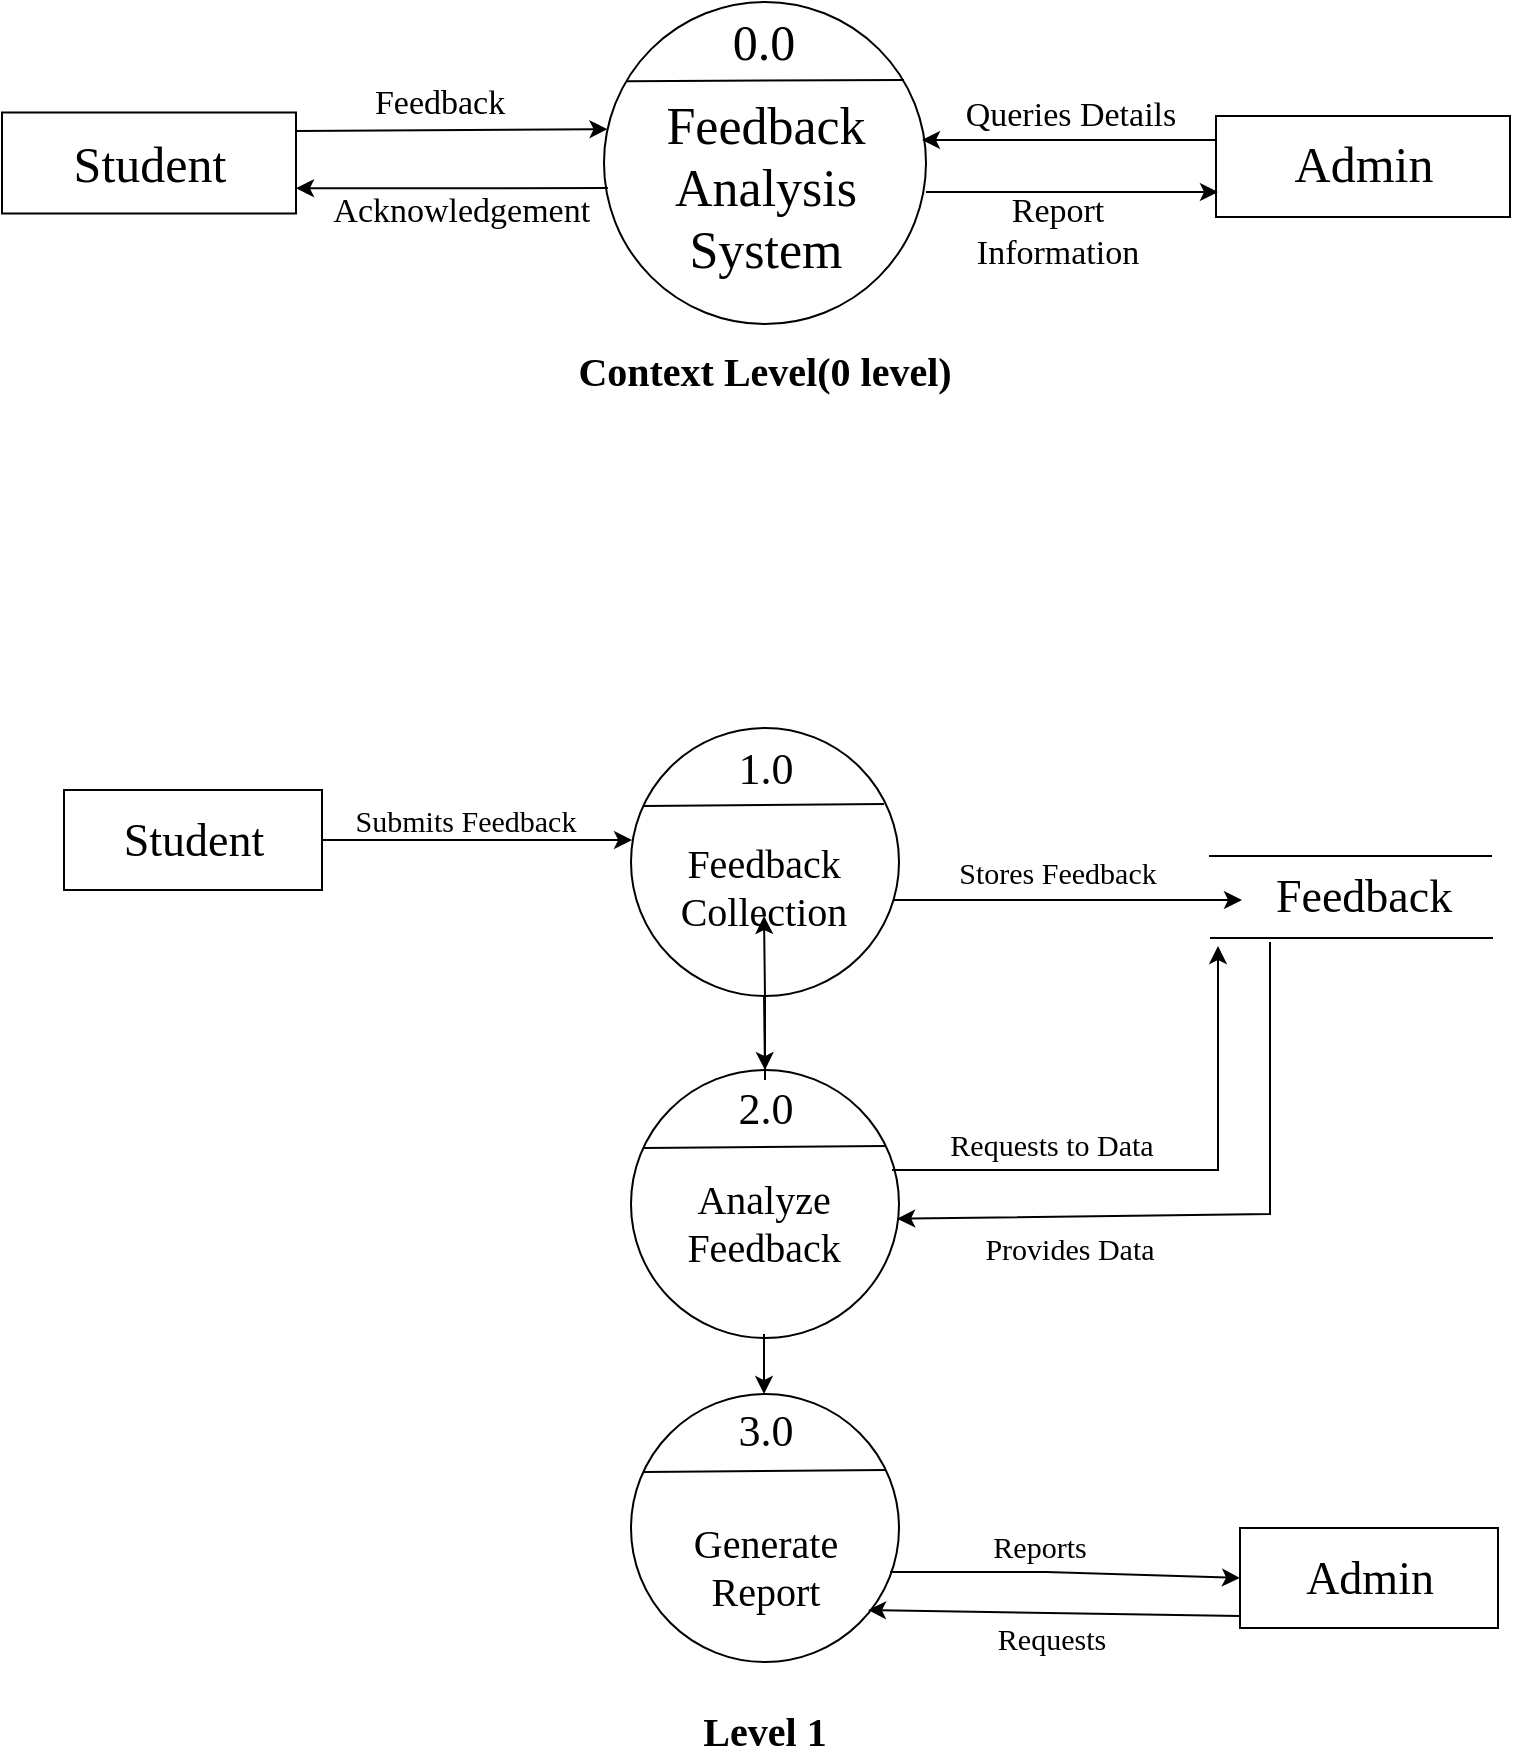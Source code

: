 <mxfile version="28.2.5">
  <diagram name="Page-1" id="hF-xulsBcM0jOpxeOG-p">
    <mxGraphModel dx="1042" dy="562" grid="0" gridSize="10" guides="1" tooltips="1" connect="1" arrows="1" fold="1" page="1" pageScale="1" pageWidth="850" pageHeight="1100" background="light-dark(#FFFFFF,#FFFFFF)" math="0" shadow="0">
      <root>
        <mxCell id="0" />
        <mxCell id="1" parent="0" />
        <mxCell id="P0yIx7zQ55TWrJxZz3uX-7" value="" style="rounded=0;whiteSpace=wrap;html=1;fillColor=light-dark(#FFFFFF,#FFCE9F);strokeColor=light-dark(#000000,#FFB570);align=center;" vertex="1" parent="1">
          <mxGeometry x="651" y="124" width="147" height="50.5" as="geometry" />
        </mxCell>
        <mxCell id="P0yIx7zQ55TWrJxZz3uX-1" value="" style="ellipse;whiteSpace=wrap;html=1;aspect=fixed;strokeColor=light-dark(#000000, #1b1d1e);fillColor=light-dark(#FFFFFF,#FFFFFF);" vertex="1" parent="1">
          <mxGeometry x="345" y="67" width="161" height="161" as="geometry" />
        </mxCell>
        <mxCell id="P0yIx7zQ55TWrJxZz3uX-2" value="" style="rounded=0;whiteSpace=wrap;html=1;fillColor=light-dark(#FFFFFF,#FFCE9F);strokeColor=light-dark(#000000,#FFB570);align=center;" vertex="1" parent="1">
          <mxGeometry x="44" y="122.25" width="147" height="50.5" as="geometry" />
        </mxCell>
        <mxCell id="P0yIx7zQ55TWrJxZz3uX-4" value="Student" style="text;html=1;align=center;verticalAlign=middle;whiteSpace=wrap;rounded=0;fontColor=light-dark(#000000,#000000);fontSize=25;fontFamily=Times New Roman;" vertex="1" parent="1">
          <mxGeometry x="87.5" y="132.5" width="60" height="30" as="geometry" />
        </mxCell>
        <mxCell id="P0yIx7zQ55TWrJxZz3uX-8" value="Admin" style="text;html=1;align=center;verticalAlign=middle;whiteSpace=wrap;rounded=0;fontColor=light-dark(#000000,#000000);fontSize=25;fontFamily=Times New Roman;" vertex="1" parent="1">
          <mxGeometry x="694.5" y="132.5" width="60" height="30" as="geometry" />
        </mxCell>
        <mxCell id="P0yIx7zQ55TWrJxZz3uX-9" value="" style="endArrow=none;html=1;rounded=0;strokeColor=light-dark(#000000,#000000);entryX=0.925;entryY=0.251;entryDx=0;entryDy=0;entryPerimeter=0;" edge="1" parent="1">
          <mxGeometry width="50" height="50" relative="1" as="geometry">
            <mxPoint x="356.04" y="106.59" as="sourcePoint" />
            <mxPoint x="494.965" y="106.001" as="targetPoint" />
            <Array as="points" />
          </mxGeometry>
        </mxCell>
        <mxCell id="P0yIx7zQ55TWrJxZz3uX-10" value="0.0" style="text;html=1;align=center;verticalAlign=middle;whiteSpace=wrap;rounded=0;fillColor=none;fontColor=light-dark(#000000,#000000);fontSize=25;fontFamily=Times New Roman;" vertex="1" parent="1">
          <mxGeometry x="395" y="72" width="60" height="30" as="geometry" />
        </mxCell>
        <mxCell id="P0yIx7zQ55TWrJxZz3uX-11" value="Feedback&lt;div&gt;Analysis&lt;/div&gt;&lt;div&gt;System&lt;/div&gt;" style="text;html=1;align=center;verticalAlign=middle;whiteSpace=wrap;rounded=0;fontColor=light-dark(#000000,#000000);fontFamily=Times New Roman;fontSize=26;" vertex="1" parent="1">
          <mxGeometry x="395.5" y="144.5" width="60" height="30" as="geometry" />
        </mxCell>
        <mxCell id="P0yIx7zQ55TWrJxZz3uX-13" value="" style="endArrow=classic;html=1;rounded=0;fontColor=light-dark(#000000,#000000);labelBackgroundColor=none;labelBorderColor=light-dark(#000000,#000000);strokeColor=light-dark(#000000,#000000);exitX=1;exitY=0.5;exitDx=0;exitDy=0;entryX=0.011;entryY=0.395;entryDx=0;entryDy=0;entryPerimeter=0;" edge="1" parent="1" target="P0yIx7zQ55TWrJxZz3uX-1">
          <mxGeometry width="50" height="50" relative="1" as="geometry">
            <mxPoint x="191" y="131.5" as="sourcePoint" />
            <mxPoint x="345" y="132" as="targetPoint" />
            <Array as="points" />
          </mxGeometry>
        </mxCell>
        <mxCell id="P0yIx7zQ55TWrJxZz3uX-15" value="" style="endArrow=classic;html=1;rounded=0;fontColor=light-dark(#000000,#000000);labelBackgroundColor=none;labelBorderColor=light-dark(#000000,#000000);strokeColor=light-dark(#000000,#000000);entryX=1;entryY=0.75;entryDx=0;entryDy=0;exitX=0.012;exitY=0.578;exitDx=0;exitDy=0;exitPerimeter=0;" edge="1" parent="1" source="P0yIx7zQ55TWrJxZz3uX-1" target="P0yIx7zQ55TWrJxZz3uX-2">
          <mxGeometry width="50" height="50" relative="1" as="geometry">
            <mxPoint x="343" y="159" as="sourcePoint" />
            <mxPoint x="191" y="160" as="targetPoint" />
            <Array as="points" />
          </mxGeometry>
        </mxCell>
        <mxCell id="P0yIx7zQ55TWrJxZz3uX-16" value="" style="endArrow=classic;html=1;rounded=0;fontColor=light-dark(#000000,#000000);labelBackgroundColor=none;labelBorderColor=light-dark(#000000,#000000);strokeColor=light-dark(#000000,#000000);" edge="1" parent="1">
          <mxGeometry width="50" height="50" relative="1" as="geometry">
            <mxPoint x="506" y="162" as="sourcePoint" />
            <mxPoint x="652" y="162" as="targetPoint" />
            <Array as="points" />
          </mxGeometry>
        </mxCell>
        <mxCell id="P0yIx7zQ55TWrJxZz3uX-17" value="" style="endArrow=classic;html=1;rounded=0;fontColor=light-dark(#000000,#000000);labelBackgroundColor=none;labelBorderColor=light-dark(#000000,#000000);strokeColor=light-dark(#000000,#000000);exitX=0.012;exitY=0.578;exitDx=0;exitDy=0;exitPerimeter=0;" edge="1" parent="1">
          <mxGeometry width="50" height="50" relative="1" as="geometry">
            <mxPoint x="651" y="136" as="sourcePoint" />
            <mxPoint x="504" y="136" as="targetPoint" />
            <Array as="points" />
          </mxGeometry>
        </mxCell>
        <mxCell id="P0yIx7zQ55TWrJxZz3uX-18" value="&lt;font style=&quot;color: light-dark(rgb(0, 0, 0), rgb(0, 0, 0));&quot;&gt;Feedback&lt;/font&gt;" style="text;html=1;align=center;verticalAlign=middle;whiteSpace=wrap;rounded=0;fontColor=light-dark(#000000,#000000);fontFamily=Times New Roman;fontSize=17;" vertex="1" parent="1">
          <mxGeometry x="233" y="102.5" width="60" height="30" as="geometry" />
        </mxCell>
        <mxCell id="P0yIx7zQ55TWrJxZz3uX-19" value="&lt;font style=&quot;color: light-dark(rgb(0, 0, 0), rgb(0, 0, 0));&quot;&gt;Acknowledgement&amp;nbsp;&lt;/font&gt;" style="text;html=1;align=center;verticalAlign=middle;whiteSpace=wrap;rounded=0;fontColor=light-dark(#000000,#000000);fontFamily=Times New Roman;fontSize=17;" vertex="1" parent="1">
          <mxGeometry x="246" y="157" width="60" height="30" as="geometry" />
        </mxCell>
        <mxCell id="P0yIx7zQ55TWrJxZz3uX-21" value="&lt;font style=&quot;color: light-dark(rgb(0, 0, 0), rgb(0, 0, 0));&quot;&gt;Queries Details&lt;/font&gt;" style="text;html=1;align=center;verticalAlign=middle;whiteSpace=wrap;rounded=0;fontColor=light-dark(#000000,#000000);fontFamily=Times New Roman;fontSize=17;" vertex="1" parent="1">
          <mxGeometry x="519" y="109" width="119" height="30" as="geometry" />
        </mxCell>
        <mxCell id="P0yIx7zQ55TWrJxZz3uX-22" value="Report Information" style="text;html=1;align=center;verticalAlign=middle;whiteSpace=wrap;rounded=0;fontColor=light-dark(#000000,#000000);fontFamily=Times New Roman;fontSize=17;" vertex="1" parent="1">
          <mxGeometry x="542" y="167" width="60" height="30" as="geometry" />
        </mxCell>
        <mxCell id="P0yIx7zQ55TWrJxZz3uX-23" value="Context Level(0 level)" style="text;html=1;align=center;verticalAlign=middle;whiteSpace=wrap;rounded=0;fontColor=light-dark(#000000,#000000);fontFamily=Garamond;fontSize=20;fontStyle=1" vertex="1" parent="1">
          <mxGeometry x="308.25" y="236" width="234.5" height="30" as="geometry" />
        </mxCell>
        <mxCell id="P0yIx7zQ55TWrJxZz3uX-24" value="" style="ellipse;whiteSpace=wrap;html=1;aspect=fixed;fillColor=light-dark(#FFFFFF,#FFFFFF);fontColor=light-dark(#000000,#000000);strokeColor=light-dark(#000000,#000000);" vertex="1" parent="1">
          <mxGeometry x="358.5" y="430" width="134" height="134" as="geometry" />
        </mxCell>
        <mxCell id="P0yIx7zQ55TWrJxZz3uX-25" value="" style="endArrow=none;html=1;rounded=0;strokeColor=light-dark(#000000,#000000);exitX=0.044;exitY=0.291;exitDx=0;exitDy=0;exitPerimeter=0;" edge="1" parent="1" source="P0yIx7zQ55TWrJxZz3uX-24">
          <mxGeometry width="50" height="50" relative="1" as="geometry">
            <mxPoint x="375" y="468" as="sourcePoint" />
            <mxPoint x="485" y="468" as="targetPoint" />
          </mxGeometry>
        </mxCell>
        <mxCell id="P0yIx7zQ55TWrJxZz3uX-26" value="" style="ellipse;whiteSpace=wrap;html=1;aspect=fixed;fillColor=light-dark(#FFFFFF,#FFFFFF);fontColor=light-dark(#000000,#000000);strokeColor=light-dark(#000000,#000000);" vertex="1" parent="1">
          <mxGeometry x="358.5" y="601" width="134" height="134" as="geometry" />
        </mxCell>
        <mxCell id="P0yIx7zQ55TWrJxZz3uX-27" value="" style="ellipse;whiteSpace=wrap;html=1;aspect=fixed;fillColor=light-dark(#FFFFFF,#FFFFFF);fontColor=light-dark(#000000,#000000);strokeColor=light-dark(#000000,#000000);" vertex="1" parent="1">
          <mxGeometry x="358.5" y="763" width="134" height="134" as="geometry" />
        </mxCell>
        <mxCell id="P0yIx7zQ55TWrJxZz3uX-28" value="" style="endArrow=none;html=1;rounded=0;strokeColor=light-dark(#000000,#000000);exitX=0.044;exitY=0.291;exitDx=0;exitDy=0;exitPerimeter=0;" edge="1" parent="1">
          <mxGeometry width="50" height="50" relative="1" as="geometry">
            <mxPoint x="365" y="640" as="sourcePoint" />
            <mxPoint x="486" y="639" as="targetPoint" />
          </mxGeometry>
        </mxCell>
        <mxCell id="P0yIx7zQ55TWrJxZz3uX-29" value="" style="endArrow=none;html=1;rounded=0;strokeColor=light-dark(#000000,#000000);exitX=0.044;exitY=0.291;exitDx=0;exitDy=0;exitPerimeter=0;" edge="1" parent="1">
          <mxGeometry width="50" height="50" relative="1" as="geometry">
            <mxPoint x="365" y="802" as="sourcePoint" />
            <mxPoint x="486" y="801" as="targetPoint" />
          </mxGeometry>
        </mxCell>
        <mxCell id="P0yIx7zQ55TWrJxZz3uX-30" value="" style="rounded=0;whiteSpace=wrap;html=1;strokeColor=light-dark(#000000,#FFB570);fillColor=light-dark(#FFFFFF,#FFCE9F);" vertex="1" parent="1">
          <mxGeometry x="75" y="461" width="129" height="50" as="geometry" />
        </mxCell>
        <mxCell id="P0yIx7zQ55TWrJxZz3uX-31" value="" style="rounded=0;whiteSpace=wrap;html=1;strokeColor=light-dark(#000000,#FFB570);fillColor=light-dark(#FFFFFF,#FFCE9F);" vertex="1" parent="1">
          <mxGeometry x="663" y="830" width="129" height="50" as="geometry" />
        </mxCell>
        <mxCell id="P0yIx7zQ55TWrJxZz3uX-32" value="1.0" style="text;html=1;align=center;verticalAlign=middle;whiteSpace=wrap;rounded=0;fillColor=none;fontColor=light-dark(#000000,#000000);fontSize=22;fontFamily=Times New Roman;" vertex="1" parent="1">
          <mxGeometry x="395.5" y="436" width="60" height="30" as="geometry" />
        </mxCell>
        <mxCell id="P0yIx7zQ55TWrJxZz3uX-50" value="" style="edgeStyle=orthogonalEdgeStyle;rounded=0;orthogonalLoop=1;jettySize=auto;html=1;" edge="1" parent="1" source="P0yIx7zQ55TWrJxZz3uX-33" target="P0yIx7zQ55TWrJxZz3uX-35">
          <mxGeometry relative="1" as="geometry" />
        </mxCell>
        <mxCell id="P0yIx7zQ55TWrJxZz3uX-33" value="2.0" style="text;html=1;align=center;verticalAlign=middle;whiteSpace=wrap;rounded=0;fillColor=none;fontColor=light-dark(#000000,#000000);fontSize=22;fontFamily=Times New Roman;" vertex="1" parent="1">
          <mxGeometry x="395.5" y="606" width="60" height="30" as="geometry" />
        </mxCell>
        <mxCell id="P0yIx7zQ55TWrJxZz3uX-34" value="3.0" style="text;html=1;align=center;verticalAlign=middle;whiteSpace=wrap;rounded=0;fillColor=none;fontColor=light-dark(#000000,#000000);fontSize=22;fontFamily=Times New Roman;" vertex="1" parent="1">
          <mxGeometry x="395.5" y="767" width="60" height="30" as="geometry" />
        </mxCell>
        <mxCell id="P0yIx7zQ55TWrJxZz3uX-35" value="Feedback&lt;div&gt;Collection&lt;/div&gt;" style="text;html=1;align=center;verticalAlign=middle;whiteSpace=wrap;rounded=0;fontColor=light-dark(#000000,#000000);fontSize=20;fontFamily=Times New Roman;" vertex="1" parent="1">
          <mxGeometry x="395" y="494" width="60" height="30" as="geometry" />
        </mxCell>
        <mxCell id="P0yIx7zQ55TWrJxZz3uX-36" value="Analyze&lt;div&gt;Feedback&lt;/div&gt;" style="text;html=1;align=center;verticalAlign=middle;whiteSpace=wrap;rounded=0;fontColor=light-dark(#000000,#000000);fontSize=20;fontFamily=Times New Roman;" vertex="1" parent="1">
          <mxGeometry x="395" y="662" width="60" height="30" as="geometry" />
        </mxCell>
        <mxCell id="P0yIx7zQ55TWrJxZz3uX-37" value="Generate&lt;div&gt;Report&lt;/div&gt;" style="text;html=1;align=center;verticalAlign=middle;whiteSpace=wrap;rounded=0;fontColor=light-dark(#000000,#000000);fontSize=20;fontFamily=Times New Roman;" vertex="1" parent="1">
          <mxGeometry x="395.5" y="834" width="60" height="30" as="geometry" />
        </mxCell>
        <mxCell id="P0yIx7zQ55TWrJxZz3uX-38" value="Student" style="text;html=1;align=center;verticalAlign=middle;whiteSpace=wrap;rounded=0;fontColor=light-dark(#000000,#000000);fontFamily=Times New Roman;fontSize=23;" vertex="1" parent="1">
          <mxGeometry x="109.5" y="471" width="60" height="30" as="geometry" />
        </mxCell>
        <mxCell id="P0yIx7zQ55TWrJxZz3uX-39" value="Admin" style="text;html=1;align=center;verticalAlign=middle;whiteSpace=wrap;rounded=0;fontColor=light-dark(#000000,#000000);fontFamily=Times New Roman;fontSize=23;" vertex="1" parent="1">
          <mxGeometry x="697.5" y="840" width="60" height="30" as="geometry" />
        </mxCell>
        <mxCell id="P0yIx7zQ55TWrJxZz3uX-40" style="edgeStyle=orthogonalEdgeStyle;rounded=0;orthogonalLoop=1;jettySize=auto;html=1;exitX=0.5;exitY=1;exitDx=0;exitDy=0;" edge="1" parent="1" source="P0yIx7zQ55TWrJxZz3uX-39" target="P0yIx7zQ55TWrJxZz3uX-39">
          <mxGeometry relative="1" as="geometry" />
        </mxCell>
        <mxCell id="P0yIx7zQ55TWrJxZz3uX-41" value="" style="endArrow=classic;html=1;rounded=0;exitX=1;exitY=0.5;exitDx=0;exitDy=0;strokeColor=light-dark(#000000,#000000);entryX=0.004;entryY=0.418;entryDx=0;entryDy=0;entryPerimeter=0;" edge="1" parent="1" source="P0yIx7zQ55TWrJxZz3uX-30" target="P0yIx7zQ55TWrJxZz3uX-24">
          <mxGeometry width="50" height="50" relative="1" as="geometry">
            <mxPoint x="281" y="534" as="sourcePoint" />
            <mxPoint x="331" y="484" as="targetPoint" />
          </mxGeometry>
        </mxCell>
        <mxCell id="P0yIx7zQ55TWrJxZz3uX-42" value="" style="endArrow=classic;html=1;rounded=0;exitX=1;exitY=0.5;exitDx=0;exitDy=0;strokeColor=light-dark(#000000,#000000);entryX=0;entryY=0.5;entryDx=0;entryDy=0;" edge="1" parent="1" target="P0yIx7zQ55TWrJxZz3uX-31">
          <mxGeometry width="50" height="50" relative="1" as="geometry">
            <mxPoint x="488" y="852" as="sourcePoint" />
            <mxPoint x="643" y="852" as="targetPoint" />
            <Array as="points">
              <mxPoint x="566" y="852" />
            </Array>
          </mxGeometry>
        </mxCell>
        <mxCell id="P0yIx7zQ55TWrJxZz3uX-45" value="" style="endArrow=classic;html=1;rounded=0;strokeColor=light-dark(#000000,#000000);" edge="1" parent="1">
          <mxGeometry width="50" height="50" relative="1" as="geometry">
            <mxPoint x="663" y="874" as="sourcePoint" />
            <mxPoint x="477" y="871" as="targetPoint" />
          </mxGeometry>
        </mxCell>
        <mxCell id="P0yIx7zQ55TWrJxZz3uX-46" value="&lt;div&gt;Submits Feedback&lt;/div&gt;" style="text;html=1;align=center;verticalAlign=middle;whiteSpace=wrap;rounded=0;fontColor=light-dark(#000000,#000000);fontFamily=Times New Roman;fontSize=15;" vertex="1" parent="1">
          <mxGeometry x="216" y="461" width="120" height="30" as="geometry" />
        </mxCell>
        <mxCell id="P0yIx7zQ55TWrJxZz3uX-47" value="Reports" style="text;html=1;align=center;verticalAlign=middle;whiteSpace=wrap;rounded=0;fontColor=light-dark(#000000,#000000);fontFamily=Times New Roman;fontSize=15;" vertex="1" parent="1">
          <mxGeometry x="503" y="824" width="120" height="30" as="geometry" />
        </mxCell>
        <mxCell id="P0yIx7zQ55TWrJxZz3uX-48" value="Requests" style="text;html=1;align=center;verticalAlign=middle;whiteSpace=wrap;rounded=0;fontColor=light-dark(#000000,#000000);fontFamily=Times New Roman;fontSize=15;" vertex="1" parent="1">
          <mxGeometry x="509" y="870" width="120" height="30" as="geometry" />
        </mxCell>
        <mxCell id="P0yIx7zQ55TWrJxZz3uX-49" value="" style="endArrow=classic;html=1;rounded=0;entryX=0.5;entryY=0;entryDx=0;entryDy=0;strokeColor=light-dark(#000000,#000000);" edge="1" parent="1" target="P0yIx7zQ55TWrJxZz3uX-26">
          <mxGeometry width="50" height="50" relative="1" as="geometry">
            <mxPoint x="425" y="564" as="sourcePoint" />
            <mxPoint x="475" y="514" as="targetPoint" />
          </mxGeometry>
        </mxCell>
        <mxCell id="P0yIx7zQ55TWrJxZz3uX-51" value="" style="endArrow=classic;html=1;rounded=0;entryX=0.5;entryY=0;entryDx=0;entryDy=0;strokeColor=light-dark(#000000,#000000);" edge="1" parent="1">
          <mxGeometry width="50" height="50" relative="1" as="geometry">
            <mxPoint x="425" y="733" as="sourcePoint" />
            <mxPoint x="425" y="763" as="targetPoint" />
          </mxGeometry>
        </mxCell>
        <mxCell id="P0yIx7zQ55TWrJxZz3uX-52" value="" style="endArrow=none;html=1;rounded=0;strokeColor=light-dark(#000000,#000000);" edge="1" parent="1">
          <mxGeometry width="50" height="50" relative="1" as="geometry">
            <mxPoint x="647.5" y="494" as="sourcePoint" />
            <mxPoint x="789" y="494" as="targetPoint" />
          </mxGeometry>
        </mxCell>
        <mxCell id="P0yIx7zQ55TWrJxZz3uX-53" value="" style="endArrow=none;html=1;rounded=0;strokeColor=light-dark(#000000,#000000);" edge="1" parent="1">
          <mxGeometry width="50" height="50" relative="1" as="geometry">
            <mxPoint x="648" y="535" as="sourcePoint" />
            <mxPoint x="789.5" y="535" as="targetPoint" />
          </mxGeometry>
        </mxCell>
        <mxCell id="P0yIx7zQ55TWrJxZz3uX-54" value="Feedback" style="text;html=1;align=center;verticalAlign=middle;whiteSpace=wrap;rounded=0;fontColor=light-dark(#000000,#000000);fontFamily=Times New Roman;fontSize=23;" vertex="1" parent="1">
          <mxGeometry x="694.5" y="499" width="60" height="30" as="geometry" />
        </mxCell>
        <mxCell id="P0yIx7zQ55TWrJxZz3uX-55" value="" style="endArrow=classic;html=1;rounded=0;strokeColor=light-dark(#000000,#000000);" edge="1" parent="1">
          <mxGeometry width="50" height="50" relative="1" as="geometry">
            <mxPoint x="490" y="516" as="sourcePoint" />
            <mxPoint x="664" y="516" as="targetPoint" />
          </mxGeometry>
        </mxCell>
        <mxCell id="P0yIx7zQ55TWrJxZz3uX-56" value="Stores Feedback" style="text;html=1;align=center;verticalAlign=middle;whiteSpace=wrap;rounded=0;fontColor=light-dark(#000000,#000000);fontFamily=Times New Roman;fontSize=15;" vertex="1" parent="1">
          <mxGeometry x="512" y="487" width="120" height="30" as="geometry" />
        </mxCell>
        <mxCell id="P0yIx7zQ55TWrJxZz3uX-57" value="" style="endArrow=classic;html=1;rounded=0;strokeColor=light-dark(#000000,#000000);flowAnimation=0;jumpStyle=arc;" edge="1" parent="1">
          <mxGeometry width="50" height="50" relative="1" as="geometry">
            <mxPoint x="489" y="651" as="sourcePoint" />
            <mxPoint x="652" y="539" as="targetPoint" />
            <Array as="points">
              <mxPoint x="652" y="651" />
            </Array>
          </mxGeometry>
        </mxCell>
        <mxCell id="P0yIx7zQ55TWrJxZz3uX-65" value="" style="endArrow=classic;html=1;rounded=0;strokeColor=light-dark(#000000,#000000);entryX=0.993;entryY=0.555;entryDx=0;entryDy=0;entryPerimeter=0;" edge="1" parent="1" target="P0yIx7zQ55TWrJxZz3uX-26">
          <mxGeometry width="50" height="50" relative="1" as="geometry">
            <mxPoint x="678" y="537" as="sourcePoint" />
            <mxPoint x="680" y="792" as="targetPoint" />
            <Array as="points">
              <mxPoint x="678" y="673" />
            </Array>
          </mxGeometry>
        </mxCell>
        <mxCell id="P0yIx7zQ55TWrJxZz3uX-68" value="Requests to Data" style="text;html=1;align=center;verticalAlign=middle;whiteSpace=wrap;rounded=0;fontColor=light-dark(#000000,#000000);fontFamily=Times New Roman;fontSize=15;" vertex="1" parent="1">
          <mxGeometry x="509" y="623" width="120" height="30" as="geometry" />
        </mxCell>
        <mxCell id="P0yIx7zQ55TWrJxZz3uX-69" value="Provides Data" style="text;html=1;align=center;verticalAlign=middle;whiteSpace=wrap;rounded=0;fontColor=light-dark(#000000,#000000);fontFamily=Times New Roman;fontSize=15;" vertex="1" parent="1">
          <mxGeometry x="518" y="675" width="120" height="30" as="geometry" />
        </mxCell>
        <mxCell id="P0yIx7zQ55TWrJxZz3uX-70" value="Level 1" style="text;html=1;align=center;verticalAlign=middle;whiteSpace=wrap;rounded=0;fontColor=light-dark(#000000,#000000);fontFamily=Garamond;fontSize=20;fontStyle=1" vertex="1" parent="1">
          <mxGeometry x="308.25" y="916" width="234.5" height="30" as="geometry" />
        </mxCell>
      </root>
    </mxGraphModel>
  </diagram>
</mxfile>
